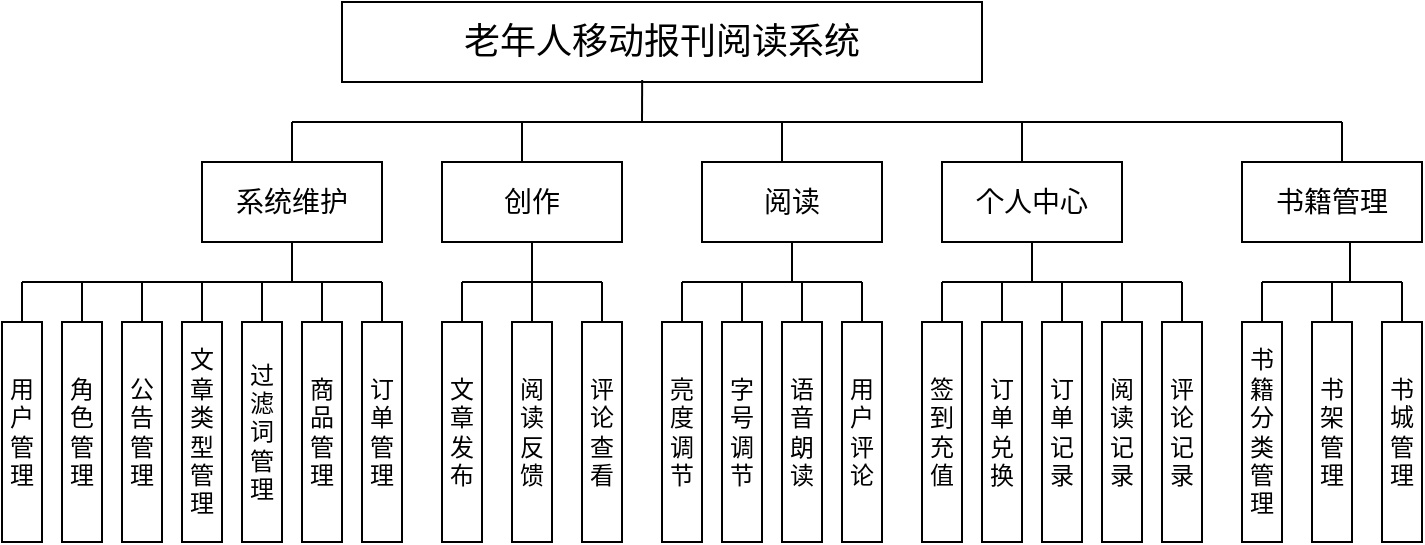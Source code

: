 <mxfile version="21.3.7" type="github">
  <diagram name="第 1 页" id="3pJTl-wVdFkQ0Z-NIJgN">
    <mxGraphModel dx="1290" dy="541" grid="1" gridSize="10" guides="1" tooltips="1" connect="1" arrows="1" fold="1" page="1" pageScale="1" pageWidth="827" pageHeight="1169" math="0" shadow="0">
      <root>
        <mxCell id="0" />
        <mxCell id="1" parent="0" />
        <mxCell id="S0FTpw_uSd9iY-oGFjCn-1" value="&lt;font style=&quot;font-size: 18px;&quot;&gt;老年人移动报刊阅读系统&lt;/font&gt;" style="rounded=0;whiteSpace=wrap;html=1;" parent="1" vertex="1">
          <mxGeometry x="260" y="70" width="320" height="40" as="geometry" />
        </mxCell>
        <mxCell id="S0FTpw_uSd9iY-oGFjCn-3" value="&lt;font style=&quot;font-size: 14px;&quot;&gt;系统维护&lt;/font&gt;" style="rounded=0;whiteSpace=wrap;html=1;" parent="1" vertex="1">
          <mxGeometry x="190" y="150" width="90" height="40" as="geometry" />
        </mxCell>
        <mxCell id="S0FTpw_uSd9iY-oGFjCn-6" value="&lt;font style=&quot;font-size: 14px;&quot;&gt;创作&lt;/font&gt;" style="rounded=0;whiteSpace=wrap;html=1;" parent="1" vertex="1">
          <mxGeometry x="310" y="150" width="90" height="40" as="geometry" />
        </mxCell>
        <mxCell id="S0FTpw_uSd9iY-oGFjCn-7" value="&lt;font style=&quot;font-size: 14px;&quot;&gt;阅读&lt;/font&gt;" style="rounded=0;whiteSpace=wrap;html=1;" parent="1" vertex="1">
          <mxGeometry x="440" y="150" width="90" height="40" as="geometry" />
        </mxCell>
        <mxCell id="S0FTpw_uSd9iY-oGFjCn-8" value="&lt;font style=&quot;font-size: 14px;&quot;&gt;个人中心&lt;/font&gt;" style="rounded=0;whiteSpace=wrap;html=1;" parent="1" vertex="1">
          <mxGeometry x="560" y="150" width="90" height="40" as="geometry" />
        </mxCell>
        <mxCell id="S0FTpw_uSd9iY-oGFjCn-9" value="" style="endArrow=none;html=1;rounded=0;" parent="1" edge="1">
          <mxGeometry width="50" height="50" relative="1" as="geometry">
            <mxPoint x="235" y="130" as="sourcePoint" />
            <mxPoint x="760" y="130" as="targetPoint" />
          </mxGeometry>
        </mxCell>
        <mxCell id="S0FTpw_uSd9iY-oGFjCn-10" value="" style="endArrow=none;html=1;rounded=0;entryX=0.469;entryY=0.975;entryDx=0;entryDy=0;entryPerimeter=0;" parent="1" target="S0FTpw_uSd9iY-oGFjCn-1" edge="1">
          <mxGeometry width="50" height="50" relative="1" as="geometry">
            <mxPoint x="410" y="130" as="sourcePoint" />
            <mxPoint x="440" y="260" as="targetPoint" />
          </mxGeometry>
        </mxCell>
        <mxCell id="S0FTpw_uSd9iY-oGFjCn-11" value="" style="endArrow=none;html=1;rounded=0;exitX=0.5;exitY=0;exitDx=0;exitDy=0;" parent="1" source="S0FTpw_uSd9iY-oGFjCn-3" edge="1">
          <mxGeometry width="50" height="50" relative="1" as="geometry">
            <mxPoint x="390" y="310" as="sourcePoint" />
            <mxPoint x="235" y="130" as="targetPoint" />
          </mxGeometry>
        </mxCell>
        <mxCell id="S0FTpw_uSd9iY-oGFjCn-13" value="" style="endArrow=none;html=1;rounded=0;" parent="1" edge="1">
          <mxGeometry width="50" height="50" relative="1" as="geometry">
            <mxPoint x="350" y="150" as="sourcePoint" />
            <mxPoint x="350" y="130" as="targetPoint" />
          </mxGeometry>
        </mxCell>
        <mxCell id="S0FTpw_uSd9iY-oGFjCn-14" value="" style="endArrow=none;html=1;rounded=0;" parent="1" edge="1">
          <mxGeometry width="50" height="50" relative="1" as="geometry">
            <mxPoint x="480" y="150" as="sourcePoint" />
            <mxPoint x="480" y="130" as="targetPoint" />
          </mxGeometry>
        </mxCell>
        <mxCell id="S0FTpw_uSd9iY-oGFjCn-15" value="" style="endArrow=none;html=1;rounded=0;" parent="1" edge="1">
          <mxGeometry width="50" height="50" relative="1" as="geometry">
            <mxPoint x="600" y="150" as="sourcePoint" />
            <mxPoint x="600" y="130" as="targetPoint" />
          </mxGeometry>
        </mxCell>
        <mxCell id="S0FTpw_uSd9iY-oGFjCn-25" value="" style="endArrow=none;html=1;rounded=0;entryX=0.5;entryY=1;entryDx=0;entryDy=0;" parent="1" target="S0FTpw_uSd9iY-oGFjCn-3" edge="1">
          <mxGeometry width="50" height="50" relative="1" as="geometry">
            <mxPoint x="235" y="210" as="sourcePoint" />
            <mxPoint x="440" y="260" as="targetPoint" />
          </mxGeometry>
        </mxCell>
        <mxCell id="S0FTpw_uSd9iY-oGFjCn-17" value="用户管理" style="rounded=0;whiteSpace=wrap;html=1;container=0;" parent="1" vertex="1">
          <mxGeometry x="90" y="230" width="20" height="110" as="geometry" />
        </mxCell>
        <mxCell id="S0FTpw_uSd9iY-oGFjCn-18" value="角色管理" style="rounded=0;whiteSpace=wrap;html=1;container=0;" parent="1" vertex="1">
          <mxGeometry x="120" y="230" width="20" height="110" as="geometry" />
        </mxCell>
        <mxCell id="S0FTpw_uSd9iY-oGFjCn-19" value="公告管理" style="rounded=0;whiteSpace=wrap;html=1;container=0;" parent="1" vertex="1">
          <mxGeometry x="150" y="230" width="20" height="110" as="geometry" />
        </mxCell>
        <mxCell id="S0FTpw_uSd9iY-oGFjCn-20" value="文章类型管理" style="rounded=0;whiteSpace=wrap;html=1;container=0;" parent="1" vertex="1">
          <mxGeometry x="180" y="230" width="20" height="110" as="geometry" />
        </mxCell>
        <mxCell id="S0FTpw_uSd9iY-oGFjCn-21" value="过滤词管理" style="rounded=0;whiteSpace=wrap;html=1;container=0;" parent="1" vertex="1">
          <mxGeometry x="210" y="230" width="20" height="110" as="geometry" />
        </mxCell>
        <mxCell id="S0FTpw_uSd9iY-oGFjCn-22" value="商品管理" style="rounded=0;whiteSpace=wrap;html=1;container=0;" parent="1" vertex="1">
          <mxGeometry x="240" y="230" width="20" height="110" as="geometry" />
        </mxCell>
        <mxCell id="S0FTpw_uSd9iY-oGFjCn-23" value="订单管理" style="rounded=0;whiteSpace=wrap;html=1;container=0;" parent="1" vertex="1">
          <mxGeometry x="270" y="230" width="20" height="110" as="geometry" />
        </mxCell>
        <mxCell id="S0FTpw_uSd9iY-oGFjCn-29" value="" style="endArrow=none;html=1;rounded=0;" parent="1" edge="1">
          <mxGeometry width="50" height="50" relative="1" as="geometry">
            <mxPoint x="100" y="210" as="sourcePoint" />
            <mxPoint x="280" y="210" as="targetPoint" />
          </mxGeometry>
        </mxCell>
        <mxCell id="S0FTpw_uSd9iY-oGFjCn-30" value="" style="endArrow=none;html=1;rounded=0;exitX=0.5;exitY=0;exitDx=0;exitDy=0;" parent="1" source="S0FTpw_uSd9iY-oGFjCn-17" edge="1">
          <mxGeometry width="50" height="50" relative="1" as="geometry">
            <mxPoint x="390" y="310" as="sourcePoint" />
            <mxPoint x="100" y="210" as="targetPoint" />
          </mxGeometry>
        </mxCell>
        <mxCell id="S0FTpw_uSd9iY-oGFjCn-31" value="" style="endArrow=none;html=1;rounded=0;exitX=0.5;exitY=0;exitDx=0;exitDy=0;" parent="1" source="S0FTpw_uSd9iY-oGFjCn-18" edge="1">
          <mxGeometry width="50" height="50" relative="1" as="geometry">
            <mxPoint x="390" y="310" as="sourcePoint" />
            <mxPoint x="130" y="210" as="targetPoint" />
          </mxGeometry>
        </mxCell>
        <mxCell id="S0FTpw_uSd9iY-oGFjCn-32" value="" style="endArrow=none;html=1;rounded=0;exitX=0.5;exitY=0;exitDx=0;exitDy=0;" parent="1" source="S0FTpw_uSd9iY-oGFjCn-19" edge="1">
          <mxGeometry width="50" height="50" relative="1" as="geometry">
            <mxPoint x="390" y="310" as="sourcePoint" />
            <mxPoint x="160" y="210" as="targetPoint" />
          </mxGeometry>
        </mxCell>
        <mxCell id="S0FTpw_uSd9iY-oGFjCn-33" value="" style="endArrow=none;html=1;rounded=0;exitX=0.5;exitY=0;exitDx=0;exitDy=0;" parent="1" source="S0FTpw_uSd9iY-oGFjCn-20" edge="1">
          <mxGeometry width="50" height="50" relative="1" as="geometry">
            <mxPoint x="390" y="310" as="sourcePoint" />
            <mxPoint x="190" y="210" as="targetPoint" />
          </mxGeometry>
        </mxCell>
        <mxCell id="S0FTpw_uSd9iY-oGFjCn-34" value="" style="endArrow=none;html=1;rounded=0;exitX=0.5;exitY=0;exitDx=0;exitDy=0;" parent="1" source="S0FTpw_uSd9iY-oGFjCn-21" edge="1">
          <mxGeometry width="50" height="50" relative="1" as="geometry">
            <mxPoint x="390" y="310" as="sourcePoint" />
            <mxPoint x="220" y="210" as="targetPoint" />
          </mxGeometry>
        </mxCell>
        <mxCell id="S0FTpw_uSd9iY-oGFjCn-35" value="" style="endArrow=none;html=1;rounded=0;exitX=0.5;exitY=0;exitDx=0;exitDy=0;" parent="1" source="S0FTpw_uSd9iY-oGFjCn-22" edge="1">
          <mxGeometry width="50" height="50" relative="1" as="geometry">
            <mxPoint x="390" y="310" as="sourcePoint" />
            <mxPoint x="250" y="210" as="targetPoint" />
          </mxGeometry>
        </mxCell>
        <mxCell id="S0FTpw_uSd9iY-oGFjCn-36" value="" style="endArrow=none;html=1;rounded=0;exitX=0.5;exitY=0;exitDx=0;exitDy=0;" parent="1" source="S0FTpw_uSd9iY-oGFjCn-23" edge="1">
          <mxGeometry width="50" height="50" relative="1" as="geometry">
            <mxPoint x="390" y="310" as="sourcePoint" />
            <mxPoint x="280" y="210" as="targetPoint" />
          </mxGeometry>
        </mxCell>
        <mxCell id="S0FTpw_uSd9iY-oGFjCn-37" value="文章发布" style="rounded=0;whiteSpace=wrap;html=1;container=0;" parent="1" vertex="1">
          <mxGeometry x="310" y="230" width="20" height="110" as="geometry" />
        </mxCell>
        <mxCell id="S0FTpw_uSd9iY-oGFjCn-38" value="阅读反馈" style="rounded=0;whiteSpace=wrap;html=1;container=0;" parent="1" vertex="1">
          <mxGeometry x="345" y="230" width="20" height="110" as="geometry" />
        </mxCell>
        <mxCell id="S0FTpw_uSd9iY-oGFjCn-40" value="评论查看" style="rounded=0;whiteSpace=wrap;html=1;container=0;" parent="1" vertex="1">
          <mxGeometry x="380" y="230" width="20" height="110" as="geometry" />
        </mxCell>
        <mxCell id="S0FTpw_uSd9iY-oGFjCn-41" value="亮度调节" style="rounded=0;whiteSpace=wrap;html=1;container=0;" parent="1" vertex="1">
          <mxGeometry x="420" y="230" width="20" height="110" as="geometry" />
        </mxCell>
        <mxCell id="S0FTpw_uSd9iY-oGFjCn-42" value="字号调节" style="rounded=0;whiteSpace=wrap;html=1;container=0;" parent="1" vertex="1">
          <mxGeometry x="450" y="230" width="20" height="110" as="geometry" />
        </mxCell>
        <mxCell id="S0FTpw_uSd9iY-oGFjCn-43" value="语音朗读" style="rounded=0;whiteSpace=wrap;html=1;container=0;" parent="1" vertex="1">
          <mxGeometry x="480" y="230" width="20" height="110" as="geometry" />
        </mxCell>
        <mxCell id="S0FTpw_uSd9iY-oGFjCn-44" value="用户评论" style="rounded=0;whiteSpace=wrap;html=1;container=0;" parent="1" vertex="1">
          <mxGeometry x="510" y="230" width="20" height="110" as="geometry" />
        </mxCell>
        <mxCell id="S0FTpw_uSd9iY-oGFjCn-47" value="" style="endArrow=none;html=1;rounded=0;" parent="1" edge="1">
          <mxGeometry width="50" height="50" relative="1" as="geometry">
            <mxPoint x="320" y="210" as="sourcePoint" />
            <mxPoint x="390" y="210" as="targetPoint" />
          </mxGeometry>
        </mxCell>
        <mxCell id="S0FTpw_uSd9iY-oGFjCn-48" value="" style="endArrow=none;html=1;rounded=0;entryX=0.5;entryY=1;entryDx=0;entryDy=0;" parent="1" target="S0FTpw_uSd9iY-oGFjCn-6" edge="1">
          <mxGeometry width="50" height="50" relative="1" as="geometry">
            <mxPoint x="355" y="210" as="sourcePoint" />
            <mxPoint x="440" y="260" as="targetPoint" />
          </mxGeometry>
        </mxCell>
        <mxCell id="S0FTpw_uSd9iY-oGFjCn-49" value="" style="endArrow=none;html=1;rounded=0;exitX=0.5;exitY=0;exitDx=0;exitDy=0;" parent="1" source="S0FTpw_uSd9iY-oGFjCn-37" edge="1">
          <mxGeometry width="50" height="50" relative="1" as="geometry">
            <mxPoint x="390" y="310" as="sourcePoint" />
            <mxPoint x="320" y="210" as="targetPoint" />
          </mxGeometry>
        </mxCell>
        <mxCell id="S0FTpw_uSd9iY-oGFjCn-50" value="" style="endArrow=none;html=1;rounded=0;exitX=0.5;exitY=0;exitDx=0;exitDy=0;" parent="1" source="S0FTpw_uSd9iY-oGFjCn-38" edge="1">
          <mxGeometry width="50" height="50" relative="1" as="geometry">
            <mxPoint x="390" y="310" as="sourcePoint" />
            <mxPoint x="355" y="210" as="targetPoint" />
          </mxGeometry>
        </mxCell>
        <mxCell id="S0FTpw_uSd9iY-oGFjCn-51" value="" style="endArrow=none;html=1;rounded=0;" parent="1" edge="1">
          <mxGeometry width="50" height="50" relative="1" as="geometry">
            <mxPoint x="390" y="230" as="sourcePoint" />
            <mxPoint x="390" y="210" as="targetPoint" />
          </mxGeometry>
        </mxCell>
        <mxCell id="S0FTpw_uSd9iY-oGFjCn-52" value="" style="endArrow=none;html=1;rounded=0;" parent="1" edge="1">
          <mxGeometry width="50" height="50" relative="1" as="geometry">
            <mxPoint x="430" y="210" as="sourcePoint" />
            <mxPoint x="520" y="210" as="targetPoint" />
          </mxGeometry>
        </mxCell>
        <mxCell id="S0FTpw_uSd9iY-oGFjCn-53" value="" style="endArrow=none;html=1;rounded=0;entryX=0.5;entryY=1;entryDx=0;entryDy=0;" parent="1" target="S0FTpw_uSd9iY-oGFjCn-7" edge="1">
          <mxGeometry width="50" height="50" relative="1" as="geometry">
            <mxPoint x="485" y="210" as="sourcePoint" />
            <mxPoint x="510" y="380" as="targetPoint" />
          </mxGeometry>
        </mxCell>
        <mxCell id="S0FTpw_uSd9iY-oGFjCn-54" value="" style="endArrow=none;html=1;rounded=0;exitX=0.5;exitY=0;exitDx=0;exitDy=0;" parent="1" source="S0FTpw_uSd9iY-oGFjCn-41" edge="1">
          <mxGeometry width="50" height="50" relative="1" as="geometry">
            <mxPoint x="390" y="310" as="sourcePoint" />
            <mxPoint x="430" y="210" as="targetPoint" />
          </mxGeometry>
        </mxCell>
        <mxCell id="S0FTpw_uSd9iY-oGFjCn-55" value="" style="endArrow=none;html=1;rounded=0;exitX=0.5;exitY=0;exitDx=0;exitDy=0;" parent="1" source="S0FTpw_uSd9iY-oGFjCn-42" edge="1">
          <mxGeometry width="50" height="50" relative="1" as="geometry">
            <mxPoint x="390" y="310" as="sourcePoint" />
            <mxPoint x="460" y="210" as="targetPoint" />
          </mxGeometry>
        </mxCell>
        <mxCell id="S0FTpw_uSd9iY-oGFjCn-56" value="" style="endArrow=none;html=1;rounded=0;exitX=0.5;exitY=0;exitDx=0;exitDy=0;" parent="1" source="S0FTpw_uSd9iY-oGFjCn-43" edge="1">
          <mxGeometry width="50" height="50" relative="1" as="geometry">
            <mxPoint x="390" y="310" as="sourcePoint" />
            <mxPoint x="490" y="210" as="targetPoint" />
          </mxGeometry>
        </mxCell>
        <mxCell id="S0FTpw_uSd9iY-oGFjCn-57" value="" style="endArrow=none;html=1;rounded=0;exitX=0.5;exitY=0;exitDx=0;exitDy=0;" parent="1" source="S0FTpw_uSd9iY-oGFjCn-44" edge="1">
          <mxGeometry width="50" height="50" relative="1" as="geometry">
            <mxPoint x="390" y="310" as="sourcePoint" />
            <mxPoint x="520" y="210" as="targetPoint" />
          </mxGeometry>
        </mxCell>
        <mxCell id="S0FTpw_uSd9iY-oGFjCn-58" value="签到充值" style="rounded=0;whiteSpace=wrap;html=1;container=0;" parent="1" vertex="1">
          <mxGeometry x="550" y="230" width="20" height="110" as="geometry" />
        </mxCell>
        <mxCell id="S0FTpw_uSd9iY-oGFjCn-59" value="订单兑换" style="rounded=0;whiteSpace=wrap;html=1;container=0;" parent="1" vertex="1">
          <mxGeometry x="580" y="230" width="20" height="110" as="geometry" />
        </mxCell>
        <mxCell id="S0FTpw_uSd9iY-oGFjCn-60" value="订单记录" style="rounded=0;whiteSpace=wrap;html=1;container=0;" parent="1" vertex="1">
          <mxGeometry x="610" y="230" width="20" height="110" as="geometry" />
        </mxCell>
        <mxCell id="S0FTpw_uSd9iY-oGFjCn-61" value="阅读记录" style="rounded=0;whiteSpace=wrap;html=1;container=0;" parent="1" vertex="1">
          <mxGeometry x="640" y="230" width="20" height="110" as="geometry" />
        </mxCell>
        <mxCell id="S0FTpw_uSd9iY-oGFjCn-62" value="评论记录" style="rounded=0;whiteSpace=wrap;html=1;container=0;" parent="1" vertex="1">
          <mxGeometry x="670" y="230" width="20" height="110" as="geometry" />
        </mxCell>
        <mxCell id="S0FTpw_uSd9iY-oGFjCn-63" value="" style="endArrow=none;html=1;rounded=0;" parent="1" edge="1">
          <mxGeometry width="50" height="50" relative="1" as="geometry">
            <mxPoint x="680" y="210" as="sourcePoint" />
            <mxPoint x="560" y="210" as="targetPoint" />
          </mxGeometry>
        </mxCell>
        <mxCell id="S0FTpw_uSd9iY-oGFjCn-64" value="" style="endArrow=none;html=1;rounded=0;entryX=0.5;entryY=1;entryDx=0;entryDy=0;" parent="1" target="S0FTpw_uSd9iY-oGFjCn-8" edge="1">
          <mxGeometry width="50" height="50" relative="1" as="geometry">
            <mxPoint x="605" y="210" as="sourcePoint" />
            <mxPoint x="440" y="260" as="targetPoint" />
          </mxGeometry>
        </mxCell>
        <mxCell id="S0FTpw_uSd9iY-oGFjCn-65" value="" style="endArrow=none;html=1;rounded=0;exitX=0.5;exitY=0;exitDx=0;exitDy=0;" parent="1" source="S0FTpw_uSd9iY-oGFjCn-58" edge="1">
          <mxGeometry width="50" height="50" relative="1" as="geometry">
            <mxPoint x="390" y="310" as="sourcePoint" />
            <mxPoint x="560" y="210" as="targetPoint" />
          </mxGeometry>
        </mxCell>
        <mxCell id="S0FTpw_uSd9iY-oGFjCn-66" value="" style="endArrow=none;html=1;rounded=0;exitX=0.5;exitY=0;exitDx=0;exitDy=0;" parent="1" source="S0FTpw_uSd9iY-oGFjCn-59" edge="1">
          <mxGeometry width="50" height="50" relative="1" as="geometry">
            <mxPoint x="390" y="310" as="sourcePoint" />
            <mxPoint x="590" y="210" as="targetPoint" />
          </mxGeometry>
        </mxCell>
        <mxCell id="S0FTpw_uSd9iY-oGFjCn-67" value="" style="endArrow=none;html=1;rounded=0;exitX=0.5;exitY=0;exitDx=0;exitDy=0;" parent="1" source="S0FTpw_uSd9iY-oGFjCn-60" edge="1">
          <mxGeometry width="50" height="50" relative="1" as="geometry">
            <mxPoint x="390" y="310" as="sourcePoint" />
            <mxPoint x="620" y="210" as="targetPoint" />
          </mxGeometry>
        </mxCell>
        <mxCell id="S0FTpw_uSd9iY-oGFjCn-68" value="" style="endArrow=none;html=1;rounded=0;exitX=0.5;exitY=0;exitDx=0;exitDy=0;" parent="1" source="S0FTpw_uSd9iY-oGFjCn-61" edge="1">
          <mxGeometry width="50" height="50" relative="1" as="geometry">
            <mxPoint x="390" y="310" as="sourcePoint" />
            <mxPoint x="650" y="210" as="targetPoint" />
          </mxGeometry>
        </mxCell>
        <mxCell id="S0FTpw_uSd9iY-oGFjCn-69" value="" style="endArrow=none;html=1;rounded=0;exitX=0.5;exitY=0;exitDx=0;exitDy=0;" parent="1" source="S0FTpw_uSd9iY-oGFjCn-62" edge="1">
          <mxGeometry width="50" height="50" relative="1" as="geometry">
            <mxPoint x="390" y="310" as="sourcePoint" />
            <mxPoint x="680" y="210" as="targetPoint" />
          </mxGeometry>
        </mxCell>
        <mxCell id="JBfa8Zk6zCEZMryhafu--1" value="&lt;font style=&quot;font-size: 14px;&quot;&gt;书籍管理&lt;/font&gt;" style="rounded=0;whiteSpace=wrap;html=1;" vertex="1" parent="1">
          <mxGeometry x="710" y="150" width="90" height="40" as="geometry" />
        </mxCell>
        <mxCell id="JBfa8Zk6zCEZMryhafu--2" value="" style="endArrow=none;html=1;rounded=0;" edge="1" parent="1">
          <mxGeometry width="50" height="50" relative="1" as="geometry">
            <mxPoint x="760" y="130" as="sourcePoint" />
            <mxPoint x="760" y="150" as="targetPoint" />
          </mxGeometry>
        </mxCell>
        <mxCell id="JBfa8Zk6zCEZMryhafu--3" value="书籍分类管理" style="rounded=0;whiteSpace=wrap;html=1;container=0;" vertex="1" parent="1">
          <mxGeometry x="710" y="230" width="20" height="110" as="geometry" />
        </mxCell>
        <mxCell id="JBfa8Zk6zCEZMryhafu--4" value="书架管理" style="rounded=0;whiteSpace=wrap;html=1;container=0;" vertex="1" parent="1">
          <mxGeometry x="745" y="230" width="20" height="110" as="geometry" />
        </mxCell>
        <mxCell id="JBfa8Zk6zCEZMryhafu--5" value="书城管理" style="rounded=0;whiteSpace=wrap;html=1;container=0;" vertex="1" parent="1">
          <mxGeometry x="780" y="230" width="20" height="110" as="geometry" />
        </mxCell>
        <mxCell id="JBfa8Zk6zCEZMryhafu--8" value="" style="endArrow=none;html=1;rounded=0;" edge="1" parent="1">
          <mxGeometry width="50" height="50" relative="1" as="geometry">
            <mxPoint x="790" y="210" as="sourcePoint" />
            <mxPoint x="720" y="210" as="targetPoint" />
          </mxGeometry>
        </mxCell>
        <mxCell id="JBfa8Zk6zCEZMryhafu--9" value="" style="endArrow=none;html=1;rounded=0;" edge="1" parent="1">
          <mxGeometry width="50" height="50" relative="1" as="geometry">
            <mxPoint x="764" y="210" as="sourcePoint" />
            <mxPoint x="764" y="190" as="targetPoint" />
          </mxGeometry>
        </mxCell>
        <mxCell id="JBfa8Zk6zCEZMryhafu--10" value="" style="endArrow=none;html=1;rounded=0;exitX=0.5;exitY=0;exitDx=0;exitDy=0;" edge="1" parent="1" source="JBfa8Zk6zCEZMryhafu--3">
          <mxGeometry width="50" height="50" relative="1" as="geometry">
            <mxPoint x="390" y="310" as="sourcePoint" />
            <mxPoint x="720" y="210" as="targetPoint" />
          </mxGeometry>
        </mxCell>
        <mxCell id="JBfa8Zk6zCEZMryhafu--11" value="" style="endArrow=none;html=1;rounded=0;exitX=0.5;exitY=0;exitDx=0;exitDy=0;" edge="1" parent="1" source="JBfa8Zk6zCEZMryhafu--4">
          <mxGeometry width="50" height="50" relative="1" as="geometry">
            <mxPoint x="390" y="310" as="sourcePoint" />
            <mxPoint x="755" y="210" as="targetPoint" />
          </mxGeometry>
        </mxCell>
        <mxCell id="JBfa8Zk6zCEZMryhafu--12" value="" style="endArrow=none;html=1;rounded=0;exitX=0.5;exitY=0;exitDx=0;exitDy=0;" edge="1" parent="1" source="JBfa8Zk6zCEZMryhafu--5">
          <mxGeometry width="50" height="50" relative="1" as="geometry">
            <mxPoint x="390" y="310" as="sourcePoint" />
            <mxPoint x="790" y="210" as="targetPoint" />
          </mxGeometry>
        </mxCell>
      </root>
    </mxGraphModel>
  </diagram>
</mxfile>
